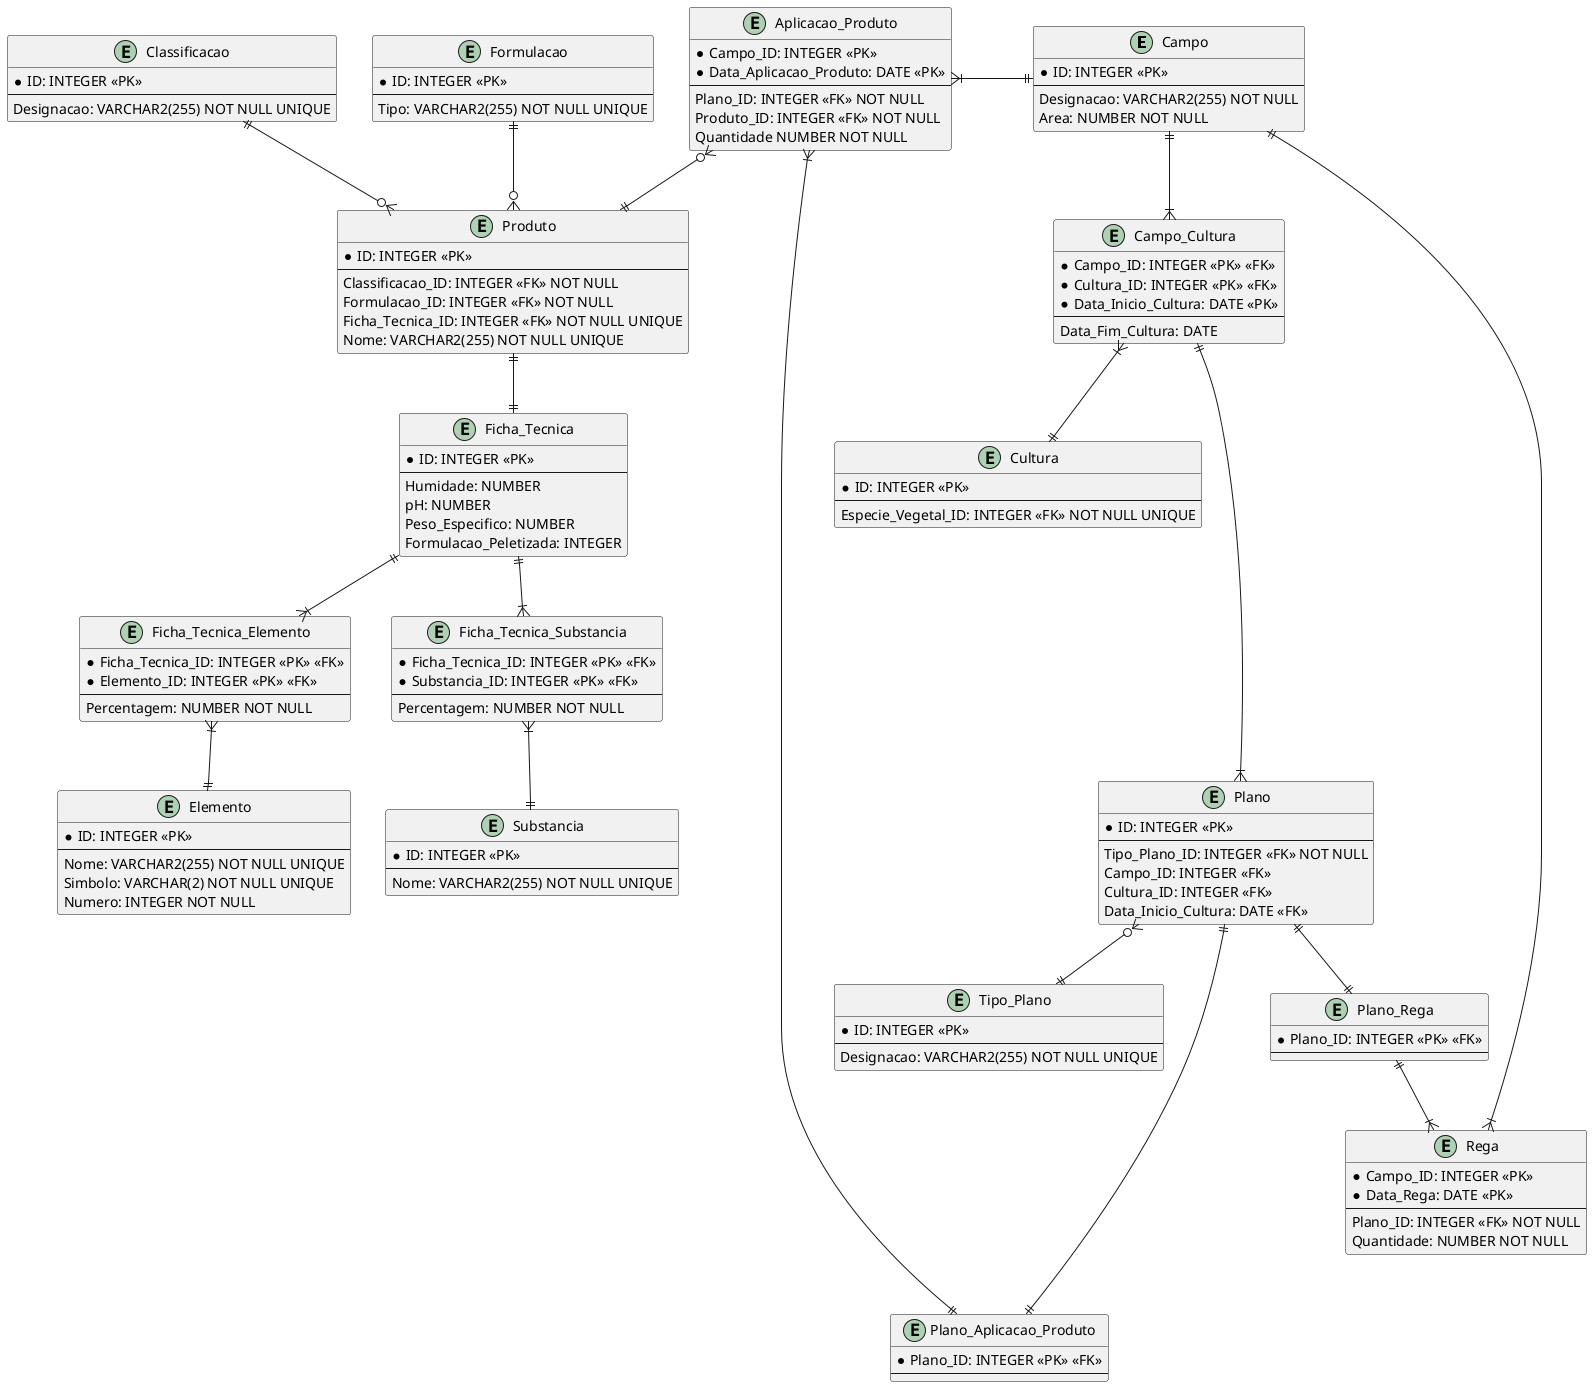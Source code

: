 @startuml Quinta Manutenção

/'TODO #1:- Verificar se a Designação de um Campo é única e se estas 
devem seguir um conjunto de regras;'/
/'TODO #2:- Determinar o valor minímo de uma qualquer Área;'/
/'Constraints:- [[Area, CHECK(Area > Mínimo)]]'/
entity Campo {
    * ID: INTEGER <<PK>>
    --
    Designacao: VARCHAR2(255) NOT NULL
    Area: NUMBER NOT NULL
}

/'Triggers:-
    #1: Verificar que uma Cultura não é simultaneamente uma Cultura_Temporaria
    e Cultura_Permanente;'/
entity Cultura {
    * ID: INTEGER <<PK>>
    --
    Especie_Vegetal_ID: INTEGER <<FK>> NOT NULL UNIQUE
}

/'Constraints:- [[Campo_ID, Data_Inicio_Cultura, UNIQUE(Campo_ID, Data_Inicio_Cultura)], 
[Data_Fim_Cultura, CHECK(Data_Fim_Cultura < Data_Inicio_Cultura)]]'/
entity Campo_Cultura {
    * Campo_ID: INTEGER <<PK>> <<FK>>
    * Cultura_ID: INTEGER <<PK>> <<FK>>
    * Data_Inicio_Cultura: DATE <<PK>>
    --
    Data_Fim_Cultura: DATE
}

entity Plano {
    * ID: INTEGER <<PK>>
    --
    Tipo_Plano_ID: INTEGER <<FK>> NOT NULL
    Campo_ID: INTEGER <<FK>>
    Cultura_ID: INTEGER <<FK>>
    Data_Inicio_Cultura: DATE <<FK>>
}

entity Plano_Rega {
    * Plano_ID: INTEGER <<PK>> <<FK>>
    --
}

entity Plano_Aplicacao_Produto {
    * Plano_ID: INTEGER <<PK>> <<FK>>
    --
}

/'Constraints:- [[Quantidade, CHECK(Quantidade > 0)]]'/
entity Aplicacao_Produto {
    * Campo_ID: INTEGER <<PK>>
    * Data_Aplicacao_Produto: DATE <<PK>>
    --
    Plano_ID: INTEGER <<FK>> NOT NULL
    Produto_ID: INTEGER <<FK>> NOT NULL
    Quantidade NUMBER NOT NULL
}

/'Constraints:- [[Quantidade, CHECK(Quantidade > 0)]]'/
entity Rega {
    * Campo_ID: INTEGER <<PK>>
    * Data_Rega: DATE <<PK>>
    --
    Plano_ID: INTEGER <<FK>> NOT NULL
    Quantidade: NUMBER NOT NULL
}

entity Tipo_Plano {
    * ID: INTEGER <<PK>>
    --
    Designacao: VARCHAR2(255) NOT NULL UNIQUE
}

entity Produto {
    * ID: INTEGER <<PK>>
    --
    Classificacao_ID: INTEGER <<FK>> NOT NULL
    Formulacao_ID: INTEGER <<FK>> NOT NULL
    Ficha_Tecnica_ID: INTEGER <<FK>> NOT NULL UNIQUE
    Nome: VARCHAR2(255) NOT NULL UNIQUE
}

entity Classificacao {
    * ID: INTEGER <<PK>>
    --
    Designacao: VARCHAR2(255) NOT NULL UNIQUE
}

entity Formulacao {
    * ID: INTEGER <<PK>>
    --
    Tipo: VARCHAR2(255) NOT NULL UNIQUE
}

entity Ficha_Tecnica {
    * ID: INTEGER <<PK>>
    --
    Humidade: NUMBER
    pH: NUMBER
    Peso_Especifico: NUMBER
    Formulacao_Peletizada: INTEGER
}

/'Constraints:- [[Numero, CHECK(Numero > 0)]]'/
entity Elemento {
    * ID: INTEGER <<PK>>
    --
    Nome: VARCHAR2(255) NOT NULL UNIQUE
    Simbolo: VARCHAR(2) NOT NULL UNIQUE
    Numero: INTEGER NOT NULL
}

/'Constraints:- [[Percentagem, CHECK(Percentagem > 0)]]'/
entity Ficha_Tecnica_Elemento {
    * Ficha_Tecnica_ID: INTEGER <<PK>> <<FK>>
    * Elemento_ID: INTEGER <<PK>> <<FK>>
    --
    Percentagem: NUMBER NOT NULL
}

entity Substancia {
    * ID: INTEGER <<PK>>
    --
    Nome: VARCHAR2(255) NOT NULL UNIQUE
}

/'Constraints:- [[Percentagem, CHECK(Percentagem > 0)]]'/
entity Ficha_Tecnica_Substancia {
    * Ficha_Tecnica_ID: INTEGER <<PK>> <<FK>>
    * Substancia_ID: INTEGER <<PK>> <<FK>>
    --
    Percentagem: NUMBER NOT NULL
}

Campo ||-d-|{ Campo_Cultura
Campo ||-r-|{ Rega
Campo ||-l-|{ Aplicacao_Produto

Cultura ||-u-|{ Campo_Cultura

Campo_Cultura ||--d--|{ Plano

Tipo_Plano ||-u-o{ Plano

Plano_Rega ||-u-|| Plano
Plano_Rega ||-d-|{ Rega

Plano_Aplicacao_Produto ||--u--|| Plano
Plano_Aplicacao_Produto ||-r-|{ Aplicacao_Produto

Classificacao ||-d-o{ Produto

Formulacao ||-d-o{ Produto

Produto ||-d-|| Ficha_Tecnica
Produto ||-u-o{ Aplicacao_Produto

Ficha_Tecnica ||-d-|{ Ficha_Tecnica_Elemento
Ficha_Tecnica ||-d-|{ Ficha_Tecnica_Substancia

Elemento ||-u-|{ Ficha_Tecnica_Elemento

Substancia ||-u-|{ Ficha_Tecnica_Substancia

@enduml